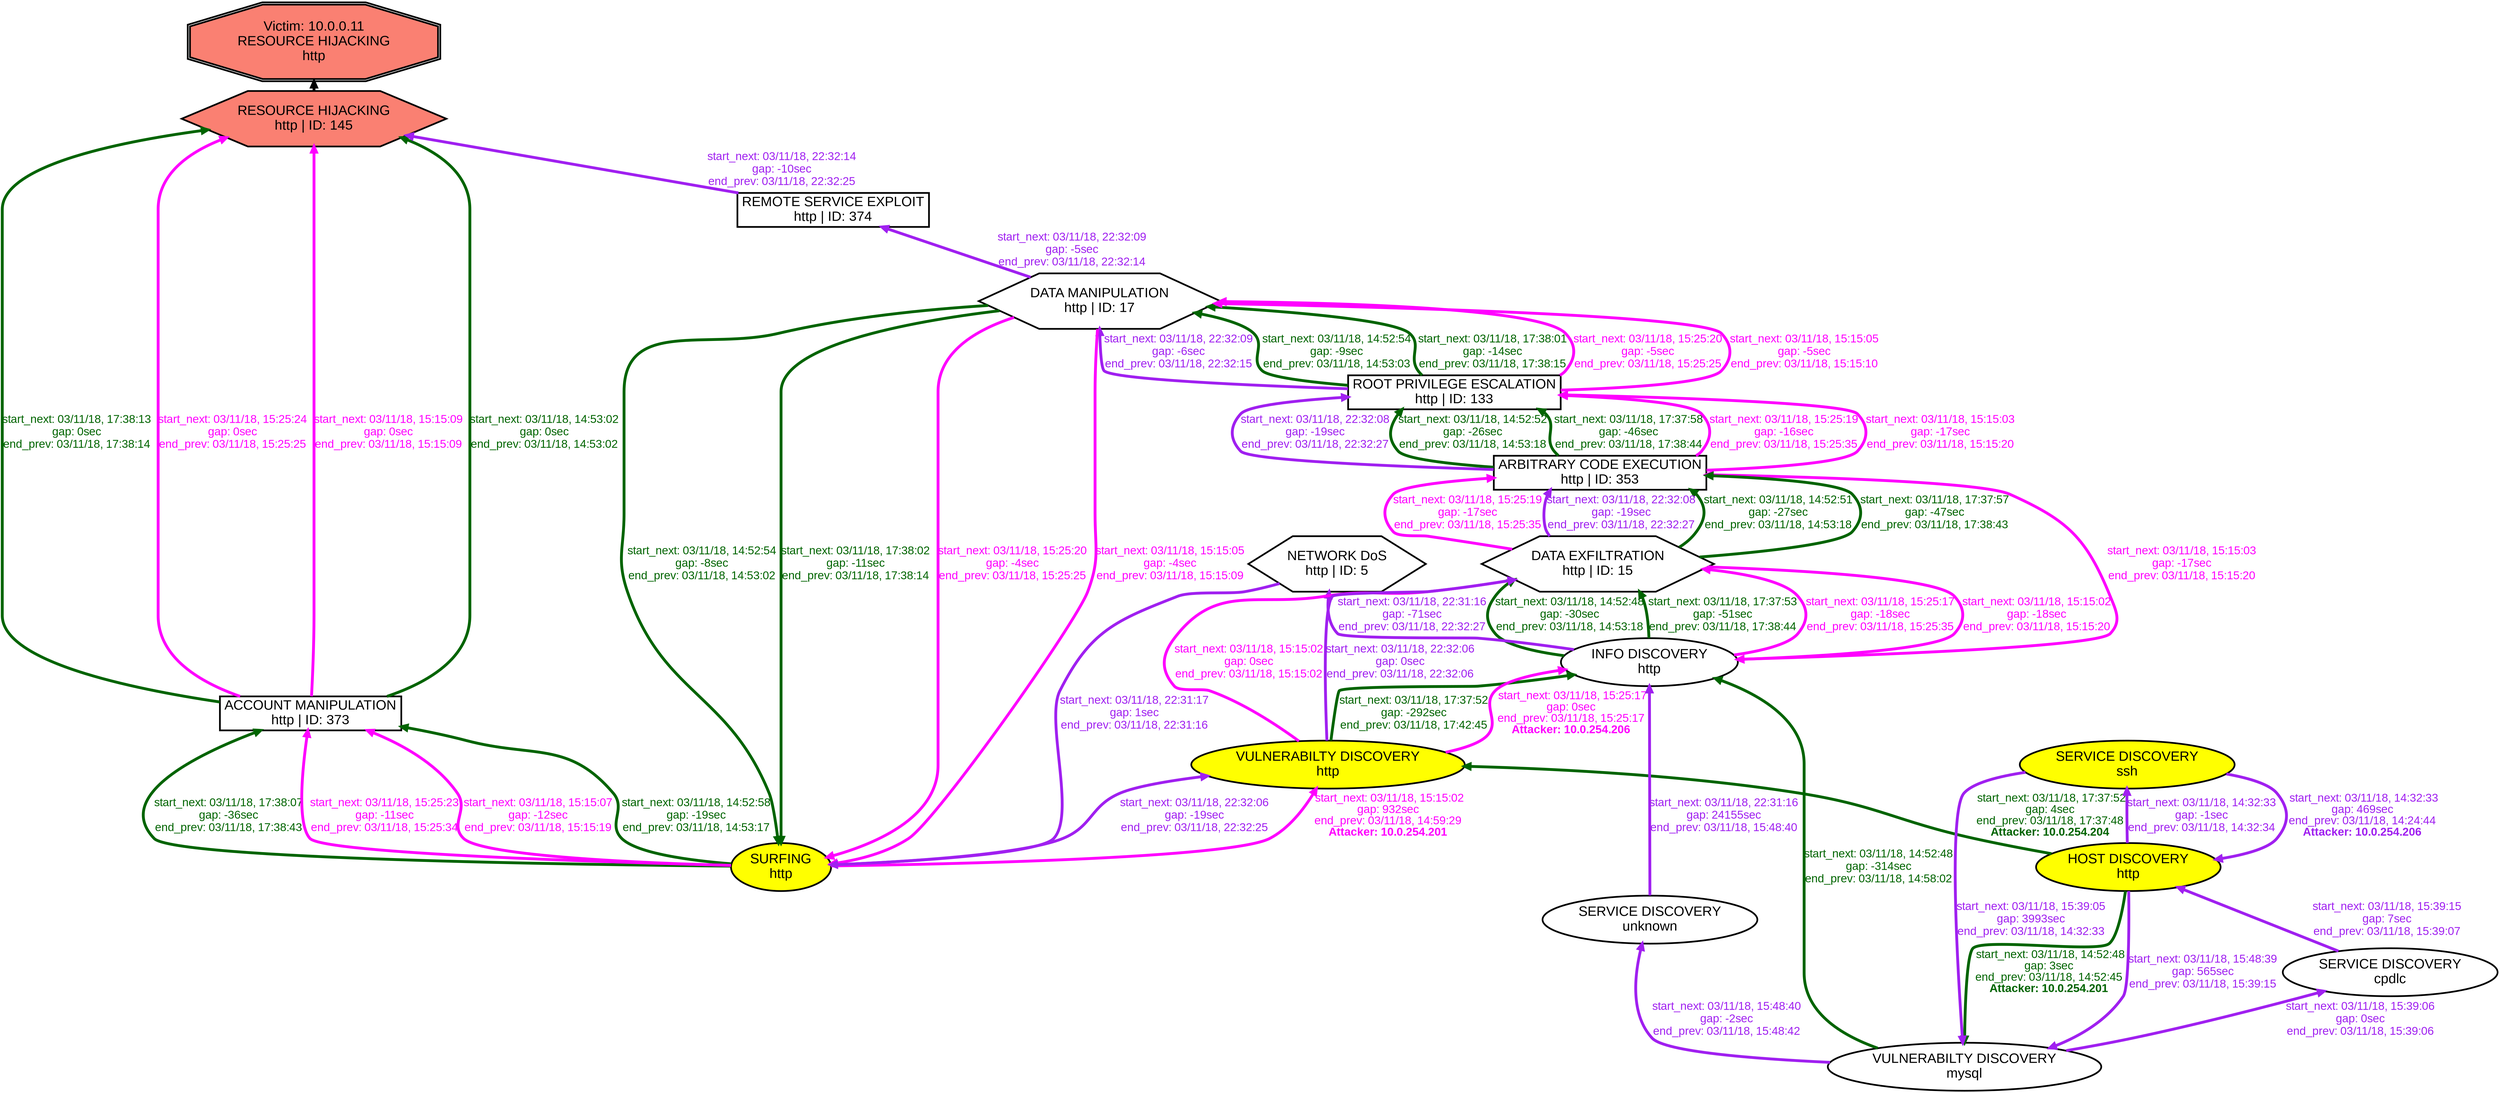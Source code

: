 digraph RESOURCEHIJACKINGhttp {
rankdir="BT"; 
 graph [ nodesep="0.1", ranksep="0.02"] 
 node [ fontname=Arial, fontsize=24,penwidth=3]; 
 edge [ fontname=Arial, fontsize=20,penwidth=5 ];
"Victim: 10.0.0.11
RESOURCE HIJACKING
http" [shape=doubleoctagon, style=filled, fillcolor=salmon];
{ rank = max; "Victim: 10.0.0.11
RESOURCE HIJACKING
http"}
"RESOURCE HIJACKING
http | ID: 145" -> "Victim: 10.0.0.11
RESOURCE HIJACKING
http"
"RESOURCE HIJACKING
http | ID: 145" [style=filled, fillcolor= salmon]
{ rank=same; "RESOURCE HIJACKING
http | ID: 145"}
"HOST DISCOVERY
http" [style=filled, fillcolor= yellow]
"HOST DISCOVERY
http" -> "VULNERABILTY DISCOVERY
mysql" [ color=darkgreen] [label=<<font color="darkgreen"> start_next: 03/11/18, 14:52:48<br/>gap: 3sec<br/>end_prev: 03/11/18, 14:52:45</font><br/><font color="darkgreen"><b>Attacker: 10.0.254.201</b></font>>]
"VULNERABILTY DISCOVERY
mysql" -> "INFO DISCOVERY
http" [ label="start_next: 03/11/18, 14:52:48
gap: -314sec
end_prev: 03/11/18, 14:58:02"][ fontcolor="darkgreen" color=darkgreen]
"INFO DISCOVERY
http" -> "DATA EXFILTRATION
http | ID: 15" [ label="start_next: 03/11/18, 14:52:48
gap: -30sec
end_prev: 03/11/18, 14:53:18"][ fontcolor="darkgreen" color=darkgreen]
"DATA EXFILTRATION
http | ID: 15" -> "ARBITRARY CODE EXECUTION
http | ID: 353" [ label="start_next: 03/11/18, 14:52:51
gap: -27sec
end_prev: 03/11/18, 14:53:18"][ fontcolor="darkgreen" color=darkgreen]
"ARBITRARY CODE EXECUTION
http | ID: 353" -> "ROOT PRIVILEGE ESCALATION
http | ID: 133" [ label="start_next: 03/11/18, 14:52:52
gap: -26sec
end_prev: 03/11/18, 14:53:18"][ fontcolor="darkgreen" color=darkgreen]
"ROOT PRIVILEGE ESCALATION
http | ID: 133" -> "DATA MANIPULATION
http | ID: 17" [ label="start_next: 03/11/18, 14:52:54
gap: -9sec
end_prev: 03/11/18, 14:53:03"][ fontcolor="darkgreen" color=darkgreen]
"DATA MANIPULATION
http | ID: 17" -> "SURFING
http" [ label="start_next: 03/11/18, 14:52:54
gap: -8sec
end_prev: 03/11/18, 14:53:02"][ fontcolor="darkgreen" color=darkgreen]
"SURFING
http" -> "ACCOUNT MANIPULATION
http | ID: 373" [ label="start_next: 03/11/18, 14:52:58
gap: -19sec
end_prev: 03/11/18, 14:53:17"][ fontcolor="darkgreen" color=darkgreen]
"ACCOUNT MANIPULATION
http | ID: 373" -> "RESOURCE HIJACKING
http | ID: 145" [ label="start_next: 03/11/18, 14:53:02
gap: 0sec
end_prev: 03/11/18, 14:53:02"][ fontcolor="darkgreen" color=darkgreen]
"HOST DISCOVERY
http" [style=filled, fillcolor= yellow]
"HOST DISCOVERY
http" -> "VULNERABILTY DISCOVERY
http" [ color=darkgreen] [label=<<font color="darkgreen"> start_next: 03/11/18, 17:37:52<br/>gap: 4sec<br/>end_prev: 03/11/18, 17:37:48</font><br/><font color="darkgreen"><b>Attacker: 10.0.254.204</b></font>>]
"VULNERABILTY DISCOVERY
http" -> "INFO DISCOVERY
http" [ label="start_next: 03/11/18, 17:37:52
gap: -292sec
end_prev: 03/11/18, 17:42:45"][ fontcolor="darkgreen" color=darkgreen]
"INFO DISCOVERY
http" -> "DATA EXFILTRATION
http | ID: 15" [ label="start_next: 03/11/18, 17:37:53
gap: -51sec
end_prev: 03/11/18, 17:38:44"][ fontcolor="darkgreen" color=darkgreen]
"DATA EXFILTRATION
http | ID: 15" -> "ARBITRARY CODE EXECUTION
http | ID: 353" [ label="start_next: 03/11/18, 17:37:57
gap: -47sec
end_prev: 03/11/18, 17:38:43"][ fontcolor="darkgreen" color=darkgreen]
"ARBITRARY CODE EXECUTION
http | ID: 353" -> "ROOT PRIVILEGE ESCALATION
http | ID: 133" [ label="start_next: 03/11/18, 17:37:58
gap: -46sec
end_prev: 03/11/18, 17:38:44"][ fontcolor="darkgreen" color=darkgreen]
"ROOT PRIVILEGE ESCALATION
http | ID: 133" -> "DATA MANIPULATION
http | ID: 17" [ label="start_next: 03/11/18, 17:38:01
gap: -14sec
end_prev: 03/11/18, 17:38:15"][ fontcolor="darkgreen" color=darkgreen]
"DATA MANIPULATION
http | ID: 17" -> "SURFING
http" [ label="start_next: 03/11/18, 17:38:02
gap: -11sec
end_prev: 03/11/18, 17:38:14"][ fontcolor="darkgreen" color=darkgreen]
"SURFING
http" -> "ACCOUNT MANIPULATION
http | ID: 373" [ label="start_next: 03/11/18, 17:38:07
gap: -36sec
end_prev: 03/11/18, 17:38:43"][ fontcolor="darkgreen" color=darkgreen]
"ACCOUNT MANIPULATION
http | ID: 373" -> "RESOURCE HIJACKING
http | ID: 145" [ label="start_next: 03/11/18, 17:38:13
gap: 0sec
end_prev: 03/11/18, 17:38:14"][ fontcolor="darkgreen" color=darkgreen]
"VULNERABILTY DISCOVERY
http" [style=filled, fillcolor= yellow]
"VULNERABILTY DISCOVERY
http" -> "INFO DISCOVERY
http" [ color=magenta] [label=<<font color="magenta"> start_next: 03/11/18, 15:25:17<br/>gap: 0sec<br/>end_prev: 03/11/18, 15:25:17</font><br/><font color="magenta"><b>Attacker: 10.0.254.206</b></font>>]
"INFO DISCOVERY
http" -> "DATA EXFILTRATION
http | ID: 15" [ label="start_next: 03/11/18, 15:25:17
gap: -18sec
end_prev: 03/11/18, 15:25:35"][ fontcolor="magenta" color=magenta]
"DATA EXFILTRATION
http | ID: 15" -> "ARBITRARY CODE EXECUTION
http | ID: 353" [ label="start_next: 03/11/18, 15:25:19
gap: -17sec
end_prev: 03/11/18, 15:25:35"][ fontcolor="magenta" color=magenta]
"ARBITRARY CODE EXECUTION
http | ID: 353" -> "ROOT PRIVILEGE ESCALATION
http | ID: 133" [ label="start_next: 03/11/18, 15:25:19
gap: -16sec
end_prev: 03/11/18, 15:25:35"][ fontcolor="magenta" color=magenta]
"ROOT PRIVILEGE ESCALATION
http | ID: 133" -> "DATA MANIPULATION
http | ID: 17" [ label="start_next: 03/11/18, 15:25:20
gap: -5sec
end_prev: 03/11/18, 15:25:25"][ fontcolor="magenta" color=magenta]
"DATA MANIPULATION
http | ID: 17" -> "SURFING
http" [ label="start_next: 03/11/18, 15:25:20
gap: -4sec
end_prev: 03/11/18, 15:25:25"][ fontcolor="magenta" color=magenta]
"SURFING
http" -> "ACCOUNT MANIPULATION
http | ID: 373" [ label="start_next: 03/11/18, 15:25:23
gap: -11sec
end_prev: 03/11/18, 15:25:34"][ fontcolor="magenta" color=magenta]
"ACCOUNT MANIPULATION
http | ID: 373" -> "RESOURCE HIJACKING
http | ID: 145" [ label="start_next: 03/11/18, 15:25:24
gap: 0sec
end_prev: 03/11/18, 15:25:25"][ fontcolor="magenta" color=magenta]
"SURFING
http" [style=filled, fillcolor= yellow]
"SURFING
http" -> "VULNERABILTY DISCOVERY
http" [ color=magenta] [label=<<font color="magenta"> start_next: 03/11/18, 15:15:02<br/>gap: 932sec<br/>end_prev: 03/11/18, 14:59:29</font><br/><font color="magenta"><b>Attacker: 10.0.254.201</b></font>>]
"VULNERABILTY DISCOVERY
http" -> "DATA EXFILTRATION
http | ID: 15" [ label="start_next: 03/11/18, 15:15:02
gap: 0sec
end_prev: 03/11/18, 15:15:02"][ fontcolor="magenta" color=magenta]
"DATA EXFILTRATION
http | ID: 15" -> "INFO DISCOVERY
http" [ label="start_next: 03/11/18, 15:15:02
gap: -18sec
end_prev: 03/11/18, 15:15:20"][ fontcolor="magenta" color=magenta]
"INFO DISCOVERY
http" -> "ARBITRARY CODE EXECUTION
http | ID: 353" [ label="start_next: 03/11/18, 15:15:03
gap: -17sec
end_prev: 03/11/18, 15:15:20"][ fontcolor="magenta" color=magenta]
"ARBITRARY CODE EXECUTION
http | ID: 353" -> "ROOT PRIVILEGE ESCALATION
http | ID: 133" [ label="start_next: 03/11/18, 15:15:03
gap: -17sec
end_prev: 03/11/18, 15:15:20"][ fontcolor="magenta" color=magenta]
"ROOT PRIVILEGE ESCALATION
http | ID: 133" -> "DATA MANIPULATION
http | ID: 17" [ label="start_next: 03/11/18, 15:15:05
gap: -5sec
end_prev: 03/11/18, 15:15:10"][ fontcolor="magenta" color=magenta]
"DATA MANIPULATION
http | ID: 17" -> "SURFING
http" [ label="start_next: 03/11/18, 15:15:05
gap: -4sec
end_prev: 03/11/18, 15:15:09"][ fontcolor="magenta" color=magenta]
"SURFING
http" -> "ACCOUNT MANIPULATION
http | ID: 373" [ label="start_next: 03/11/18, 15:15:07
gap: -12sec
end_prev: 03/11/18, 15:15:19"][ fontcolor="magenta" color=magenta]
"ACCOUNT MANIPULATION
http | ID: 373" -> "RESOURCE HIJACKING
http | ID: 145" [ label="start_next: 03/11/18, 15:15:09
gap: 0sec
end_prev: 03/11/18, 15:15:09"][ fontcolor="magenta" color=magenta]
"SERVICE DISCOVERY
ssh" [style=filled, fillcolor= yellow]
"SERVICE DISCOVERY
ssh" -> "HOST DISCOVERY
http" [ color=purple] [label=<<font color="purple"> start_next: 03/11/18, 14:32:33<br/>gap: 469sec<br/>end_prev: 03/11/18, 14:24:44</font><br/><font color="purple"><b>Attacker: 10.0.254.206</b></font>>]
"HOST DISCOVERY
http" -> "SERVICE DISCOVERY
ssh" [ label="start_next: 03/11/18, 14:32:33
gap: -1sec
end_prev: 03/11/18, 14:32:34"][ fontcolor="purple" color=purple]
"SERVICE DISCOVERY
ssh" -> "VULNERABILTY DISCOVERY
mysql" [ label="start_next: 03/11/18, 15:39:05
gap: 3993sec
end_prev: 03/11/18, 14:32:33"][ fontcolor="purple" color=purple]
"VULNERABILTY DISCOVERY
mysql" -> "SERVICE DISCOVERY
cpdlc" [ label="start_next: 03/11/18, 15:39:06
gap: 0sec
end_prev: 03/11/18, 15:39:06"][ fontcolor="purple" color=purple]
"SERVICE DISCOVERY
cpdlc" -> "HOST DISCOVERY
http" [ label="start_next: 03/11/18, 15:39:15
gap: 7sec
end_prev: 03/11/18, 15:39:07"][ fontcolor="purple" color=purple]
"HOST DISCOVERY
http" -> "VULNERABILTY DISCOVERY
mysql" [ label="start_next: 03/11/18, 15:48:39
gap: 565sec
end_prev: 03/11/18, 15:39:15"][ fontcolor="purple" color=purple]
"VULNERABILTY DISCOVERY
mysql" -> "SERVICE DISCOVERY
unknown" [ label="start_next: 03/11/18, 15:48:40
gap: -2sec
end_prev: 03/11/18, 15:48:42"][ fontcolor="purple" color=purple]
"SERVICE DISCOVERY
unknown" -> "INFO DISCOVERY
http" [ label="start_next: 03/11/18, 22:31:16
gap: 24155sec
end_prev: 03/11/18, 15:48:40"][ fontcolor="purple" color=purple]
"INFO DISCOVERY
http" -> "NETWORK DoS
http | ID: 5" [ label="start_next: 03/11/18, 22:31:16
gap: -71sec
end_prev: 03/11/18, 22:32:27"][ fontcolor="purple" color=purple]
"NETWORK DoS
http | ID: 5" -> "SURFING
http" [ label="start_next: 03/11/18, 22:31:17
gap: 1sec
end_prev: 03/11/18, 22:31:16"][ fontcolor="purple" color=purple]
"SURFING
http" -> "VULNERABILTY DISCOVERY
http" [ label="start_next: 03/11/18, 22:32:06
gap: -19sec
end_prev: 03/11/18, 22:32:25"][ fontcolor="purple" color=purple]
"VULNERABILTY DISCOVERY
http" -> "DATA EXFILTRATION
http | ID: 15" [ label="start_next: 03/11/18, 22:32:06
gap: 0sec
end_prev: 03/11/18, 22:32:06"][ fontcolor="purple" color=purple]
"DATA EXFILTRATION
http | ID: 15" -> "ARBITRARY CODE EXECUTION
http | ID: 353" [ label="start_next: 03/11/18, 22:32:08
gap: -19sec
end_prev: 03/11/18, 22:32:27"][ fontcolor="purple" color=purple]
"ARBITRARY CODE EXECUTION
http | ID: 353" -> "ROOT PRIVILEGE ESCALATION
http | ID: 133" [ label="start_next: 03/11/18, 22:32:08
gap: -19sec
end_prev: 03/11/18, 22:32:27"][ fontcolor="purple" color=purple]
"ROOT PRIVILEGE ESCALATION
http | ID: 133" -> "DATA MANIPULATION
http | ID: 17" [ label="start_next: 03/11/18, 22:32:09
gap: -6sec
end_prev: 03/11/18, 22:32:15"][ fontcolor="purple" color=purple]
"DATA MANIPULATION
http | ID: 17" -> "REMOTE SERVICE EXPLOIT
http | ID: 374" [ label="start_next: 03/11/18, 22:32:09
gap: -5sec
end_prev: 03/11/18, 22:32:14"][ fontcolor="purple" color=purple]
"REMOTE SERVICE EXPLOIT
http | ID: 374" -> "RESOURCE HIJACKING
http | ID: 145" [ label="start_next: 03/11/18, 22:32:14
gap: -10sec
end_prev: 03/11/18, 22:32:25"][ fontcolor="purple" color=purple]
"HOST DISCOVERY
http" [shape=oval]
"HOST DISCOVERY
http" [tooltip="ET SCAN Nmap Scripting Engine User-Agent Detected (Nmap Scripting Engine)
ET SCAN Possible Nmap User-Agent Observed"]
"VULNERABILTY DISCOVERY
mysql" [shape=oval]
"VULNERABILTY DISCOVERY
mysql" [tooltip="ET SCAN Suspicious inbound to mySQL port 3306
ET SCAN Suspicious inbound to MSSQL port 1433
ET SCAN Nikto Web App Scan in Progress
ET SCAN Suspicious inbound to PostgreSQL port 5432
ET SCAN Suspicious inbound to Oracle SQL port 1521
ET SCAN Suspicious inbound to mSQL port 4333"]
"INFO DISCOVERY
http" [shape=oval]
"INFO DISCOVERY
http" [tooltip="GPL WEB_SERVER viewcode access
GPL WEB_SERVER .htaccess access
GPL WEB_SERVER writeto.cnf access
GPL WEB_SERVER iisadmin access
ET WEB_SERVER PHP Easteregg Information-Disclosure (funny-logo)
ET WEB_SPECIFIC_APPS Request to Wordpress W3TC Plug-in dbcache Directory
GPL WEB_SERVER services.cnf access
ET WEB_SERVER PHP Easteregg Information-Disclosure (zend-logo)
GPL EXPLOIT unicode directory traversal attempt
ET WEB_SERVER PHP Easteregg Information-Disclosure (php-logo)
GPL WEB_SERVER service.cnf access
GPL EXPLOIT iisadmpwd attempt
ET WEB_SERVER PHP SESSION SuperGlobal in URI
GPL WEB_SERVER /~root access
GPL WEB_SERVER authors.pwd access
ET WEB_SERVER PHP ENV SuperGlobal in URI
GPL EXPLOIT .cnf access
ET POLICY Proxy TRACE Request - inbound
GPL WEB_SERVER .htpasswd access
GPL WEB_SERVER global.asa access
ET WEB_SERVER PHP SERVER SuperGlobal in URI
GPL EXPLOIT fpcount access
GPL WEB_SERVER globals.pl access
GPL WEB_SERVER 403 Forbidden
GPL WEB_SERVER service.pwd
GPL EXPLOIT ISAPI .idq attempt
ET WEB_SERVER PHP Easteregg Information-Disclosure (phpinfo)
GPL WEB_SERVER printenv access
GPL WEB_SERVER author.exe access
GPL EXPLOIT iissamples access
GPL EXPLOIT .htr access
ET WEB_SERVER PHP REQUEST SuperGlobal in URI"]
"DATA EXFILTRATION
http | ID: 15" [shape=hexagon]
"DATA EXFILTRATION
http | ID: 15" [tooltip="GPL WEB_SERVER Tomcat server snoop access
GPL EXPLOIT ISAPI .ida access
GPL EXPLOIT /msadc/samples/ access
ET WEB_SERVER ColdFusion componentutils access
ET WEB_SERVER /system32/ in Uri - Possible Protected Directory Access Attempt
ET WEB_SPECIFIC_APPS PHP-CGI query string parameter vulnerability
ET WEB_SERVER Possible XXE SYSTEM ENTITY in POST BODY.
ET WEB_SERVER /etc/shadow Detected in URI
GPL EXPLOIT ISAPI .idq access"]
"ARBITRARY CODE EXECUTION
http | ID: 353" [shape=box]
"ARBITRARY CODE EXECUTION
http | ID: 353" [tooltip="ET CURRENT_EVENTS QNAP Shellshock CVE-2014-6271
ET WEB_SPECIFIC_APPS DesktopOnNet don3_requiem.php app_path Parameter Remote File Inclusion
ET WEB_SPECIFIC_APPS Horde type Parameter Local File Inclusion Attempt
ET WEB_SPECIFIC_APPS KR-Web krgourl.php DOCUMENT_ROOT Parameter Remote File Inclusion Attempt
ET WEB_SERVER Possible CVE-2014-6271 Attempt in Headers
ET WEB_SPECIFIC_APPS BASE base_stat_common.php remote file include
ET WEB_SPECIFIC_APPS Golem Gaming Portal root_path Parameter Remote File inclusion Attempt
ET WEB_SPECIFIC_APPS Joomla swMenuPro ImageManager.php Remote File Inclusion Attempt
ET WEB_SPECIFIC_APPS FormMailer formmailer.admin.inc.php BASE_DIR Parameter Remote File Inclusion Attempt
ET WEB_SPECIFIC_APPS AjaxPortal di.php pathtoserverdata Parameter Remote File Inclusion Attempt
ET WEB_SERVER cmd.exe In URI - Possible Command Execution Attempt
ET WEB_SPECIFIC_APPS KingCMS menu.php CONFIG Parameter Remote File Inclusion
ETPRO WEB_SPECIFIC_APPS PHPMoAdmin RCE Attempt
ET WEB_SERVER Exploit Suspected PHP Injection Attack (cmd=)
ET WEB_SPECIFIC_APPS Achievo debugger.php config_atkroot parameter Remote File Inclusion Attempt
ET WEB_SERVER Possible CVE-2014-6271 Attempt
ET WEB_SPECIFIC_APPS Joomla Dada Mail Manager Component config.dadamail.php GLOBALS Parameter Remote File Inclusion
ET WEB_SPECIFIC_APPS WEB-PHP RCE PHPBB 2004-1315
ET WEB_SPECIFIC_APPS DesktopOnNet frontpage.php app_path Parameter Remote File Inclusion
ET WEB_SPECIFIC_APPS Joomla AjaxChat Component ajcuser.php GLOBALS Parameter Remote File Inclusion Attempt"]
"ROOT PRIVILEGE ESCALATION
http | ID: 133" [shape=box]
"ROOT PRIVILEGE ESCALATION
http | ID: 133" [tooltip="ET WEB_SERVER ColdFusion administrator access
ETPRO WEB_SPECIFIC_APPS ipTIME firmware < 9.58 RCE
GPL EXPLOIT administrators.pwd access
GPL EXPLOIT CodeRed v2 root.exe access"]
"DATA MANIPULATION
http | ID: 17" [shape=hexagon]
"DATA MANIPULATION
http | ID: 17" [tooltip="ET WEB_SERVER Possible SQL Injection Attempt SELECT FROM
ET WEB_SERVER MYSQL SELECT CONCAT SQL Injection Attempt
ET WEB_SERVER Possible SQL Injection Attempt UNION SELECT"]
"SURFING
http" [shape=oval]
"SURFING
http" [tooltip="ET WEB_SERVER WEB-PHP phpinfo access"]
"ACCOUNT MANIPULATION
http | ID: 373" [shape=box]
"ACCOUNT MANIPULATION
http | ID: 373" [tooltip="GPL EXPLOIT /iisadmpwd/aexp2.htr access
ET WEB_SERVER SELECT USER SQL Injection Attempt in URI"]
"RESOURCE HIJACKING
http | ID: 145" [shape=hexagon]
"RESOURCE HIJACKING
http | ID: 145" [tooltip="GPL WEB_SERVER Oracle Java Process Manager access"]
"VULNERABILTY DISCOVERY
http" [shape=oval]
"VULNERABILTY DISCOVERY
http" [tooltip="ET SCAN Suspicious inbound to mySQL port 3306
ET SCAN Suspicious inbound to MSSQL port 1433
ET SCAN Nikto Web App Scan in Progress
ET SCAN Suspicious inbound to PostgreSQL port 5432
ET SCAN Suspicious inbound to Oracle SQL port 1521
ET SCAN Suspicious inbound to mSQL port 4333"]
"SERVICE DISCOVERY
ssh" [shape=oval]
"SERVICE DISCOVERY
ssh" [tooltip="ET SCAN Potential SSH Scan"]
"SERVICE DISCOVERY
cpdlc" [shape=oval]
"SERVICE DISCOVERY
cpdlc" [tooltip="ET SCAN Potential VNC Scan 5900-5920
ET SCAN Potential VNC Scan 5800-5820"]
"SERVICE DISCOVERY
unknown" [shape=oval]
"SERVICE DISCOVERY
unknown" [tooltip="ET SCAN Potential VNC Scan 5800-5820
ET SCAN Potential VNC Scan 5900-5920"]
"NETWORK DoS
http | ID: 5" [shape=hexagon]
"NETWORK DoS
http | ID: 5" [tooltip="ET WEB_SERVER Possible Cherokee Web Server GET AUX Request Denial Of Service Attempt"]
"REMOTE SERVICE EXPLOIT
http | ID: 374" [shape=box]
"REMOTE SERVICE EXPLOIT
http | ID: 374" [tooltip="ET WEB_SERVER Script tag in URI Possible Cross Site Scripting Attempt"]
}
